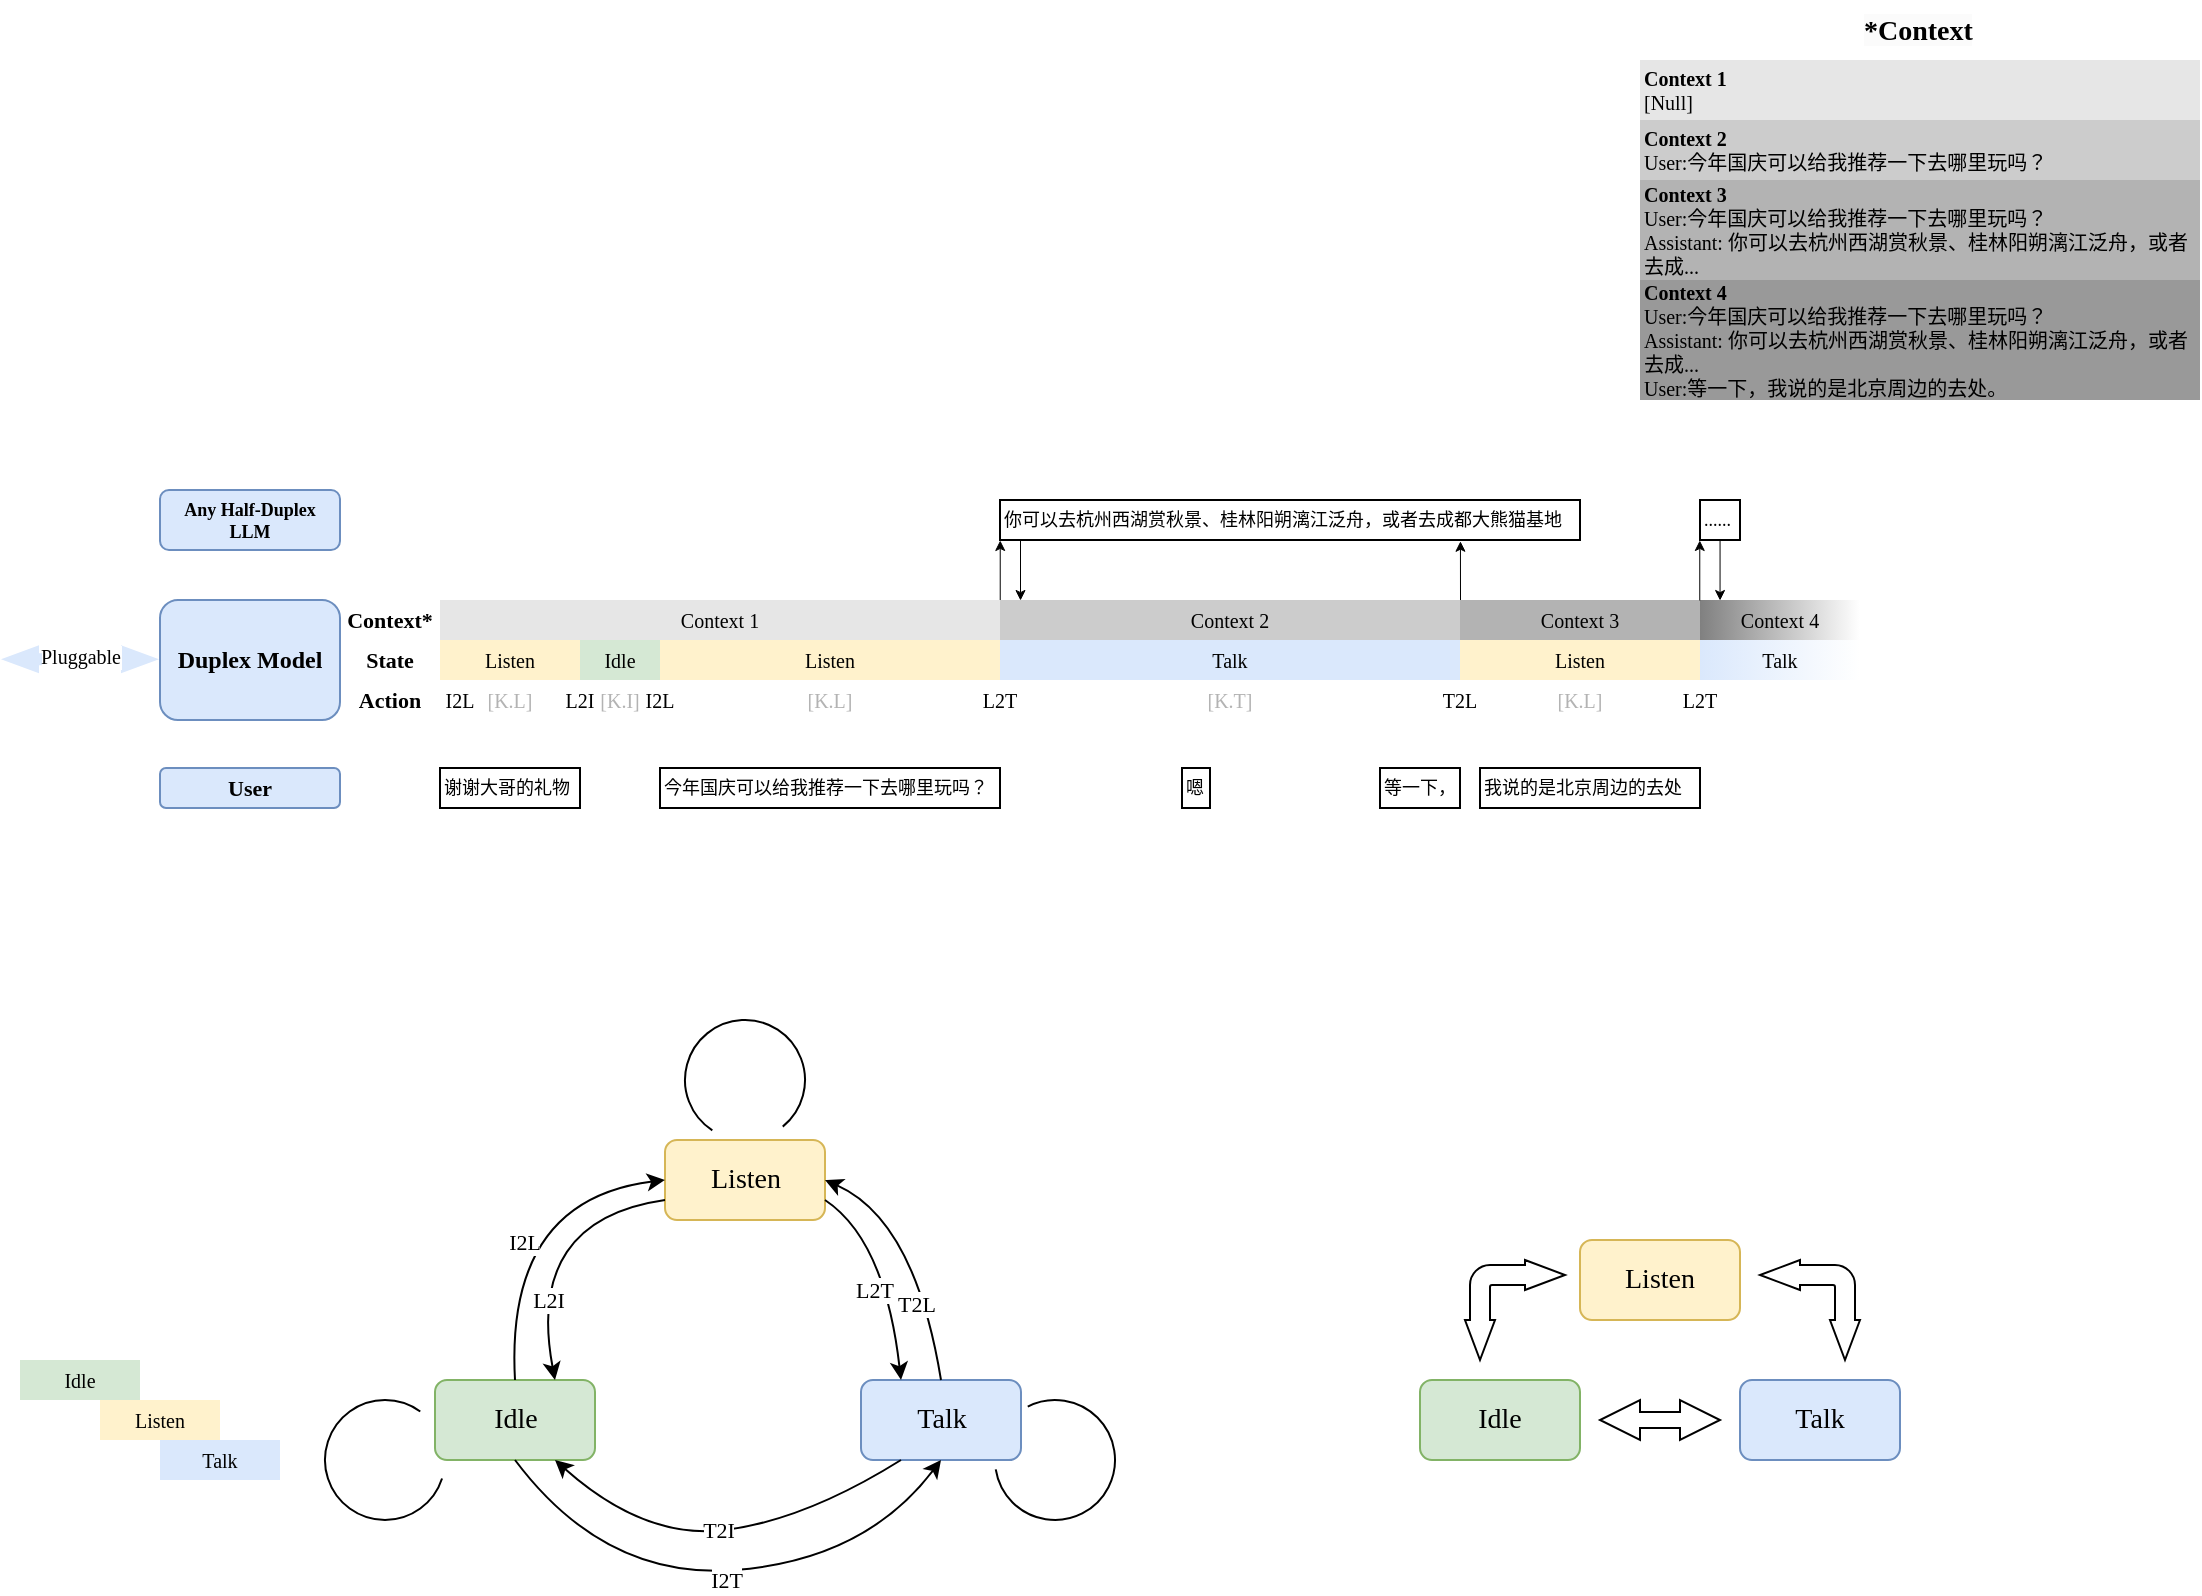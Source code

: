 <mxfile version="26.0.11">
  <diagram name="第 1 页" id="Wgpo2z5KQU_UvKr207dG">
    <mxGraphModel dx="848" dy="611" grid="1" gridSize="10" guides="1" tooltips="1" connect="1" arrows="1" fold="1" page="1" pageScale="1" pageWidth="1169" pageHeight="827" math="0" shadow="0">
      <root>
        <mxCell id="0" />
        <mxCell id="1" parent="0" />
        <mxCell id="Il0opDdOFkqLLMlfTNy--44" value="" style="shape=flexArrow;endArrow=classic;startArrow=classic;html=1;rounded=0;fillColor=#dae8fc;strokeColor=none;align=center;arcSize=16;width=6;startWidth=7;endWidth=7;" parent="1" edge="1">
          <mxGeometry width="100" height="100" relative="1" as="geometry">
            <mxPoint y="349.68" as="sourcePoint" />
            <mxPoint x="80" y="349.68" as="targetPoint" />
          </mxGeometry>
        </mxCell>
        <mxCell id="Il0opDdOFkqLLMlfTNy--45" value="Pluggable" style="edgeLabel;html=1;align=center;verticalAlign=middle;resizable=0;points=[];fontSize=10;fontFamily=Times New Roman;spacing=0;" parent="Il0opDdOFkqLLMlfTNy--44" vertex="1" connectable="0">
          <mxGeometry relative="1" as="geometry">
            <mxPoint y="-2" as="offset" />
          </mxGeometry>
        </mxCell>
        <mxCell id="Il0opDdOFkqLLMlfTNy--1" value="&lt;font face=&quot;Times New Roman&quot;&gt;Any Half-Duplex LLM&lt;/font&gt;" style="rounded=1;whiteSpace=wrap;html=1;fontSize=9;fillColor=#dae8fc;strokeColor=#6c8ebf;fontStyle=1" parent="1" vertex="1">
          <mxGeometry x="80" y="265" width="90" height="30" as="geometry" />
        </mxCell>
        <mxCell id="Il0opDdOFkqLLMlfTNy--2" value="&lt;font face=&quot;Times New Roman&quot;&gt;Duplex Model&lt;/font&gt;" style="rounded=1;whiteSpace=wrap;html=1;fontSize=12;fillColor=#dae8fc;strokeColor=#6c8ebf;glass=0;shadow=0;comic=0;enumerate=0;fontStyle=1" parent="1" vertex="1">
          <mxGeometry x="80" y="320" width="90" height="60" as="geometry" />
        </mxCell>
        <mxCell id="Il0opDdOFkqLLMlfTNy--3" value="&lt;font face=&quot;Times New Roman&quot;&gt;User&lt;/font&gt;" style="rounded=1;whiteSpace=wrap;html=1;fontSize=11;fillColor=#dae8fc;strokeColor=#6c8ebf;fontStyle=1" parent="1" vertex="1">
          <mxGeometry x="80" y="404" width="90" height="20" as="geometry" />
        </mxCell>
        <mxCell id="Il0opDdOFkqLLMlfTNy--6" value="Idle" style="rounded=0;whiteSpace=wrap;html=1;strokeColor=none;fillColor=#d5e8d4;fontSize=10;fontFamily=Times New Roman;" parent="1" vertex="1">
          <mxGeometry x="290" y="340" width="40" height="20" as="geometry" />
        </mxCell>
        <mxCell id="Il0opDdOFkqLLMlfTNy--38" value="State" style="text;html=1;align=center;verticalAlign=middle;whiteSpace=wrap;rounded=0;fontSize=11;fontFamily=Times New Roman;fontStyle=1" parent="1" vertex="1">
          <mxGeometry x="180" y="340" width="30" height="20" as="geometry" />
        </mxCell>
        <mxCell id="Il0opDdOFkqLLMlfTNy--41" value="Idle" style="rounded=0;whiteSpace=wrap;html=1;strokeColor=none;fillColor=#d5e8d4;fontSize=10;fontFamily=Times New Roman;" parent="1" vertex="1">
          <mxGeometry x="10" y="700" width="60" height="20" as="geometry" />
        </mxCell>
        <mxCell id="Il0opDdOFkqLLMlfTNy--42" value="Listen" style="rounded=0;whiteSpace=wrap;html=1;strokeColor=none;fillColor=#fff2cc;fontSize=10;fontFamily=Times New Roman;" parent="1" vertex="1">
          <mxGeometry x="50" y="720" width="60" height="20" as="geometry" />
        </mxCell>
        <mxCell id="Il0opDdOFkqLLMlfTNy--43" value="Talk" style="rounded=0;whiteSpace=wrap;html=1;strokeColor=none;fillColor=#dae8fc;fontSize=10;fontFamily=Times New Roman;" parent="1" vertex="1">
          <mxGeometry x="80" y="740" width="60" height="20" as="geometry" />
        </mxCell>
        <mxCell id="Il0opDdOFkqLLMlfTNy--48" value="Context*" style="text;html=1;align=center;verticalAlign=middle;whiteSpace=wrap;rounded=0;fontSize=11;fontFamily=Times New Roman;fontStyle=1" parent="1" vertex="1">
          <mxGeometry x="170" y="320" width="50" height="20" as="geometry" />
        </mxCell>
        <mxCell id="0ZnC7ItmRe5CXQBOQ3J_-1" value="谢谢大哥的礼物" style="rounded=0;whiteSpace=wrap;html=1;fontSize=9;fontFamily=Times New Roman;align=left;" vertex="1" parent="1">
          <mxGeometry x="220" y="404" width="70" height="20" as="geometry" />
        </mxCell>
        <mxCell id="0ZnC7ItmRe5CXQBOQ3J_-2" value="今年国庆可以给我推荐一下去哪里玩吗？" style="rounded=0;whiteSpace=wrap;html=1;fontSize=9;fontFamily=Times New Roman;align=left;" vertex="1" parent="1">
          <mxGeometry x="330" y="404" width="170" height="20" as="geometry" />
        </mxCell>
        <mxCell id="0ZnC7ItmRe5CXQBOQ3J_-3" value="Listen" style="rounded=0;whiteSpace=wrap;html=1;strokeColor=none;fillColor=#fff2cc;fontSize=10;fontFamily=Times New Roman;" vertex="1" parent="1">
          <mxGeometry x="220" y="340" width="70" height="20" as="geometry" />
        </mxCell>
        <mxCell id="0ZnC7ItmRe5CXQBOQ3J_-5" value="Listen" style="rounded=0;whiteSpace=wrap;html=1;strokeColor=none;fillColor=#fff2cc;fontSize=10;fontFamily=Times New Roman;" vertex="1" parent="1">
          <mxGeometry x="330" y="340" width="170" height="20" as="geometry" />
        </mxCell>
        <mxCell id="0ZnC7ItmRe5CXQBOQ3J_-6" value="Talk" style="rounded=0;whiteSpace=wrap;html=1;strokeColor=none;fillColor=#dae8fc;fontSize=10;fontFamily=Times New Roman;" vertex="1" parent="1">
          <mxGeometry x="500" y="340" width="230" height="20" as="geometry" />
        </mxCell>
        <mxCell id="0ZnC7ItmRe5CXQBOQ3J_-7" value="" style="endArrow=classic;html=1;rounded=0;fontSize=9;strokeWidth=0.5;curved=0;endSize=4;startSize=4;" edge="1" parent="1">
          <mxGeometry width="50" height="50" relative="1" as="geometry">
            <mxPoint x="499.86" y="320" as="sourcePoint" />
            <mxPoint x="499.86" y="290" as="targetPoint" />
            <Array as="points" />
          </mxGeometry>
        </mxCell>
        <mxCell id="0ZnC7ItmRe5CXQBOQ3J_-8" value="嗯" style="rounded=0;whiteSpace=wrap;html=1;fontSize=9;fontFamily=Times New Roman;align=left;" vertex="1" parent="1">
          <mxGeometry x="591" y="404" width="14" height="20" as="geometry" />
        </mxCell>
        <mxCell id="0ZnC7ItmRe5CXQBOQ3J_-9" value="L2I" style="text;html=1;align=center;verticalAlign=middle;whiteSpace=wrap;rounded=0;fontSize=10;fontFamily=Times New Roman;" vertex="1" parent="1">
          <mxGeometry x="280" y="360" width="20" height="20" as="geometry" />
        </mxCell>
        <mxCell id="0ZnC7ItmRe5CXQBOQ3J_-10" value="I2L" style="text;html=1;align=center;verticalAlign=middle;whiteSpace=wrap;rounded=0;fontSize=10;fontFamily=Times New Roman;" vertex="1" parent="1">
          <mxGeometry x="320" y="360" width="20" height="20" as="geometry" />
        </mxCell>
        <mxCell id="0ZnC7ItmRe5CXQBOQ3J_-11" value="L2T" style="text;html=1;align=center;verticalAlign=middle;whiteSpace=wrap;rounded=0;fontSize=10;fontFamily=Times New Roman;" vertex="1" parent="1">
          <mxGeometry x="490" y="360" width="20" height="20" as="geometry" />
        </mxCell>
        <mxCell id="0ZnC7ItmRe5CXQBOQ3J_-12" value="[K.L]" style="text;html=1;align=center;verticalAlign=middle;whiteSpace=wrap;rounded=0;fontSize=10;fontFamily=Times New Roman;fontColor=#B3B3B3;" vertex="1" parent="1">
          <mxGeometry x="245" y="360" width="20" height="20" as="geometry" />
        </mxCell>
        <mxCell id="0ZnC7ItmRe5CXQBOQ3J_-15" value="Action" style="text;html=1;align=center;verticalAlign=middle;whiteSpace=wrap;rounded=0;fontSize=11;fontFamily=Times New Roman;fontStyle=1" vertex="1" parent="1">
          <mxGeometry x="180" y="360" width="30" height="20" as="geometry" />
        </mxCell>
        <mxCell id="0ZnC7ItmRe5CXQBOQ3J_-17" value="[K.L]" style="text;html=1;align=center;verticalAlign=middle;whiteSpace=wrap;rounded=0;fontSize=10;fontFamily=Times New Roman;fontColor=#B3B3B3;" vertex="1" parent="1">
          <mxGeometry x="405" y="360" width="20" height="20" as="geometry" />
        </mxCell>
        <mxCell id="0ZnC7ItmRe5CXQBOQ3J_-18" value="[K.T]" style="text;html=1;align=center;verticalAlign=middle;whiteSpace=wrap;rounded=0;fontSize=10;fontFamily=Times New Roman;fontColor=#B3B3B3;" vertex="1" parent="1">
          <mxGeometry x="605" y="360" width="20" height="20" as="geometry" />
        </mxCell>
        <mxCell id="0ZnC7ItmRe5CXQBOQ3J_-19" value="[K.I]" style="text;html=1;align=center;verticalAlign=middle;whiteSpace=wrap;rounded=0;fontSize=10;fontFamily=Times New Roman;fontColor=#B3B3B3;" vertex="1" parent="1">
          <mxGeometry x="300" y="360" width="20" height="20" as="geometry" />
        </mxCell>
        <mxCell id="0ZnC7ItmRe5CXQBOQ3J_-25" value="你可以去杭州西湖赏秋景、桂林阳朔漓江泛舟，或者去成都大熊猫基地" style="rounded=0;whiteSpace=wrap;html=1;fontSize=9;fontFamily=Times New Roman;align=left;" vertex="1" parent="1">
          <mxGeometry x="500" y="270" width="290" height="20" as="geometry" />
        </mxCell>
        <mxCell id="0ZnC7ItmRe5CXQBOQ3J_-26" value="我说的是北京周边的去处" style="rounded=0;whiteSpace=wrap;html=1;fontSize=9;fontFamily=Times New Roman;align=left;" vertex="1" parent="1">
          <mxGeometry x="740" y="404" width="110" height="20" as="geometry" />
        </mxCell>
        <mxCell id="0ZnC7ItmRe5CXQBOQ3J_-27" value="等一下，" style="rounded=0;whiteSpace=wrap;html=1;fontSize=9;fontFamily=Times New Roman;align=left;" vertex="1" parent="1">
          <mxGeometry x="690" y="404" width="40" height="20" as="geometry" />
        </mxCell>
        <mxCell id="0ZnC7ItmRe5CXQBOQ3J_-28" value="Listen" style="rounded=0;whiteSpace=wrap;html=1;strokeColor=none;fillColor=#fff2cc;fontSize=10;fontFamily=Times New Roman;" vertex="1" parent="1">
          <mxGeometry x="730" y="340" width="120" height="20" as="geometry" />
        </mxCell>
        <mxCell id="0ZnC7ItmRe5CXQBOQ3J_-29" value="" style="endArrow=classic;html=1;rounded=0;fontSize=9;strokeWidth=0.5;curved=0;endSize=4;startSize=4;entryX=0.793;entryY=1.019;entryDx=0;entryDy=0;entryPerimeter=0;" edge="1" parent="1" target="0ZnC7ItmRe5CXQBOQ3J_-25">
          <mxGeometry width="50" height="50" relative="1" as="geometry">
            <mxPoint x="730" y="320" as="sourcePoint" />
            <mxPoint x="730" y="300" as="targetPoint" />
            <Array as="points" />
          </mxGeometry>
        </mxCell>
        <mxCell id="0ZnC7ItmRe5CXQBOQ3J_-30" value="" style="shape=image;html=1;verticalAlign=top;verticalLabelPosition=bottom;labelBackgroundColor=#ffffff;imageAspect=0;aspect=fixed;image=https://cdn0.iconfinder.com/data/icons/phosphor-bold-vol-3-1/256/knife-duotone-128.png" vertex="1" parent="1">
          <mxGeometry x="720" y="250" width="20" height="20" as="geometry" />
        </mxCell>
        <mxCell id="0ZnC7ItmRe5CXQBOQ3J_-33" value="Context 1" style="rounded=0;whiteSpace=wrap;html=1;strokeColor=none;fillColor=#E6E6E6;fontSize=10;fontFamily=Times New Roman;" vertex="1" parent="1">
          <mxGeometry x="220" y="320" width="280" height="20" as="geometry" />
        </mxCell>
        <mxCell id="0ZnC7ItmRe5CXQBOQ3J_-34" value="Context 2" style="rounded=0;whiteSpace=wrap;html=1;strokeColor=none;fillColor=#CCCCCC;fontSize=10;fontFamily=Times New Roman;" vertex="1" parent="1">
          <mxGeometry x="500" y="320" width="230" height="20" as="geometry" />
        </mxCell>
        <mxCell id="0ZnC7ItmRe5CXQBOQ3J_-35" value="Context 3" style="rounded=0;whiteSpace=wrap;html=1;strokeColor=none;fillColor=#B3B3B3;fontSize=10;fontFamily=Times New Roman;" vertex="1" parent="1">
          <mxGeometry x="730" y="320" width="120" height="20" as="geometry" />
        </mxCell>
        <mxCell id="0ZnC7ItmRe5CXQBOQ3J_-36" value="Context 4" style="rounded=0;whiteSpace=wrap;html=1;strokeColor=none;fillColor=#808080;fontSize=10;fontFamily=Times New Roman;gradientColor=#FFFFFF;gradientDirection=east;" vertex="1" parent="1">
          <mxGeometry x="850" y="320" width="80" height="20" as="geometry" />
        </mxCell>
        <mxCell id="0ZnC7ItmRe5CXQBOQ3J_-37" value="T2L" style="text;html=1;align=center;verticalAlign=middle;whiteSpace=wrap;rounded=0;fontSize=10;fontFamily=Times New Roman;" vertex="1" parent="1">
          <mxGeometry x="720" y="360" width="20" height="20" as="geometry" />
        </mxCell>
        <mxCell id="0ZnC7ItmRe5CXQBOQ3J_-38" value="[K.L]" style="text;html=1;align=center;verticalAlign=middle;whiteSpace=wrap;rounded=0;fontSize=10;fontFamily=Times New Roman;fontColor=#B3B3B3;" vertex="1" parent="1">
          <mxGeometry x="780" y="360" width="20" height="20" as="geometry" />
        </mxCell>
        <mxCell id="0ZnC7ItmRe5CXQBOQ3J_-40" value="I2L" style="text;html=1;align=center;verticalAlign=middle;whiteSpace=wrap;rounded=0;fontSize=10;fontFamily=Times New Roman;" vertex="1" parent="1">
          <mxGeometry x="220" y="360" width="20" height="20" as="geometry" />
        </mxCell>
        <mxCell id="0ZnC7ItmRe5CXQBOQ3J_-44" value="......" style="rounded=0;whiteSpace=wrap;html=1;fontSize=9;fontFamily=Times New Roman;align=left;" vertex="1" parent="1">
          <mxGeometry x="850" y="270" width="20" height="20" as="geometry" />
        </mxCell>
        <mxCell id="0ZnC7ItmRe5CXQBOQ3J_-45" value="Talk" style="rounded=0;whiteSpace=wrap;html=1;strokeColor=none;fillColor=#dae8fc;fontSize=10;fontFamily=Times New Roman;gradientColor=#FFFFFF;gradientDirection=east;" vertex="1" parent="1">
          <mxGeometry x="850" y="340" width="80" height="20" as="geometry" />
        </mxCell>
        <mxCell id="0ZnC7ItmRe5CXQBOQ3J_-46" value="L2T" style="text;html=1;align=center;verticalAlign=middle;whiteSpace=wrap;rounded=0;fontSize=10;fontFamily=Times New Roman;" vertex="1" parent="1">
          <mxGeometry x="840" y="360" width="20" height="20" as="geometry" />
        </mxCell>
        <mxCell id="0ZnC7ItmRe5CXQBOQ3J_-54" value="" style="group" vertex="1" connectable="0" parent="1">
          <mxGeometry x="820" y="20" width="280" height="200" as="geometry" />
        </mxCell>
        <mxCell id="0ZnC7ItmRe5CXQBOQ3J_-49" value="&lt;div style=&quot;text-align: center;&quot;&gt;&lt;b style=&quot;background-color: transparent; color: light-dark(rgb(0, 0, 0), rgb(255, 255, 255));&quot;&gt;Context 1&lt;/b&gt;&lt;/div&gt;&lt;div&gt;[Null]&lt;/div&gt;" style="rounded=0;whiteSpace=wrap;html=1;strokeColor=none;fillColor=#E6E6E6;fontSize=10;fontFamily=Times New Roman;align=left;verticalAlign=middle;" vertex="1" parent="0ZnC7ItmRe5CXQBOQ3J_-54">
          <mxGeometry y="30" width="280" height="30" as="geometry" />
        </mxCell>
        <mxCell id="0ZnC7ItmRe5CXQBOQ3J_-50" value="&lt;div style=&quot;&quot;&gt;&lt;b style=&quot;background-color: transparent; color: light-dark(rgb(0, 0, 0), rgb(255, 255, 255));&quot;&gt;Context 2&lt;/b&gt;&lt;/div&gt;&lt;div style=&quot;&quot;&gt;&lt;span style=&quot;background-color: transparent; color: light-dark(rgb(0, 0, 0), rgb(255, 255, 255));&quot;&gt;User:今年国庆可以给我推荐一下去哪里玩吗？&lt;/span&gt;&lt;/div&gt;" style="rounded=0;whiteSpace=wrap;html=1;strokeColor=none;fillColor=#CCCCCC;fontSize=10;fontFamily=Times New Roman;verticalAlign=middle;align=left;" vertex="1" parent="0ZnC7ItmRe5CXQBOQ3J_-54">
          <mxGeometry y="60" width="280" height="30" as="geometry" />
        </mxCell>
        <mxCell id="0ZnC7ItmRe5CXQBOQ3J_-51" value="&lt;div style=&quot;&quot;&gt;&lt;span style=&quot;background-color: transparent; color: light-dark(rgb(0, 0, 0), rgb(255, 255, 255));&quot;&gt;&lt;b&gt;Context 3&lt;/b&gt;&lt;/span&gt;&lt;/div&gt;&lt;div&gt;&lt;div style=&quot;&quot;&gt;&lt;span style=&quot;background-color: transparent; color: light-dark(rgb(0, 0, 0), rgb(255, 255, 255));&quot;&gt;User:今年国庆可以给我推荐一下去哪里玩吗？&lt;/span&gt;&lt;/div&gt;&lt;font&gt;&lt;span style=&quot;&quot;&gt;Assistant: 你可以去杭州西湖赏秋景、桂林阳朔漓江泛舟，或者去成...&lt;/span&gt;&lt;/font&gt;&lt;/div&gt;" style="rounded=0;whiteSpace=wrap;html=1;strokeColor=none;fillColor=#B3B3B3;fontSize=10;fontFamily=Times New Roman;verticalAlign=middle;align=left;" vertex="1" parent="0ZnC7ItmRe5CXQBOQ3J_-54">
          <mxGeometry y="90" width="280" height="50" as="geometry" />
        </mxCell>
        <mxCell id="0ZnC7ItmRe5CXQBOQ3J_-52" value="&lt;div style=&quot;&quot;&gt;&lt;span style=&quot;background-color: transparent; color: light-dark(rgb(0, 0, 0), rgb(255, 255, 255));&quot;&gt;&lt;b&gt;Context 4&lt;/b&gt;&lt;/span&gt;&lt;/div&gt;&lt;div&gt;&lt;font&gt;&lt;span style=&quot;&quot;&gt;User:今年国庆可以给我推荐一下去哪里玩吗？&lt;/span&gt;&lt;br style=&quot;&quot;&gt;&lt;span style=&quot;&quot;&gt;Assistant: 你可以去杭州西湖赏秋景、桂林阳朔漓江泛舟，或者去成...&lt;br&gt;&lt;/span&gt;&lt;font&gt;User:等一下，我说的是北京周边的去处。&lt;/font&gt;&lt;span style=&quot;&quot;&gt;&lt;/span&gt;&lt;/font&gt;&lt;/div&gt;" style="rounded=0;whiteSpace=wrap;html=1;strokeColor=none;fillColor=#999999;fontSize=10;fontFamily=Times New Roman;verticalAlign=middle;align=left;" vertex="1" parent="0ZnC7ItmRe5CXQBOQ3J_-54">
          <mxGeometry y="140" width="280" height="60" as="geometry" />
        </mxCell>
        <mxCell id="0ZnC7ItmRe5CXQBOQ3J_-53" value="&lt;b style=&quot;forced-color-adjust: none; color: rgb(0, 0, 0); font-family: Helvetica; font-size: 14px; font-style: normal; font-variant-ligatures: normal; font-variant-caps: normal; letter-spacing: normal; orphans: 2; text-align: center; text-indent: 0px; text-transform: none; widows: 2; word-spacing: 0px; -webkit-text-stroke-width: 0px; white-space: normal; background-color: rgb(251, 251, 251); text-decoration-thickness: initial; text-decoration-style: initial; text-decoration-color: initial;&quot;&gt;&lt;font face=&quot;Times New Roman&quot; style=&quot;forced-color-adjust: none;&quot;&gt;*Context&lt;/font&gt;&lt;/b&gt;" style="text;whiteSpace=wrap;html=1;" vertex="1" parent="0ZnC7ItmRe5CXQBOQ3J_-54">
          <mxGeometry x="110" width="60" height="30" as="geometry" />
        </mxCell>
        <mxCell id="0ZnC7ItmRe5CXQBOQ3J_-55" value="" style="endArrow=classic;html=1;rounded=0;fontSize=9;strokeWidth=0.5;curved=0;endSize=4;startSize=4;" edge="1" parent="1">
          <mxGeometry width="50" height="50" relative="1" as="geometry">
            <mxPoint x="510" y="290" as="sourcePoint" />
            <mxPoint x="510" y="320" as="targetPoint" />
            <Array as="points" />
          </mxGeometry>
        </mxCell>
        <mxCell id="0ZnC7ItmRe5CXQBOQ3J_-56" value="" style="endArrow=classic;html=1;rounded=0;fontSize=9;strokeWidth=0.5;curved=0;endSize=4;startSize=4;" edge="1" parent="1">
          <mxGeometry width="50" height="50" relative="1" as="geometry">
            <mxPoint x="849.64" y="320" as="sourcePoint" />
            <mxPoint x="849.64" y="290" as="targetPoint" />
            <Array as="points" />
          </mxGeometry>
        </mxCell>
        <mxCell id="0ZnC7ItmRe5CXQBOQ3J_-57" value="" style="endArrow=classic;html=1;rounded=0;fontSize=9;strokeWidth=0.5;curved=0;endSize=4;startSize=4;" edge="1" parent="1">
          <mxGeometry width="50" height="50" relative="1" as="geometry">
            <mxPoint x="859.78" y="290" as="sourcePoint" />
            <mxPoint x="859.78" y="320" as="targetPoint" />
            <Array as="points" />
          </mxGeometry>
        </mxCell>
        <mxCell id="0ZnC7ItmRe5CXQBOQ3J_-59" value="Listen" style="rounded=1;whiteSpace=wrap;html=1;fillColor=#fff2cc;strokeColor=#d6b656;fontSize=14;fontFamily=Times New Roman;" vertex="1" parent="1">
          <mxGeometry x="332.5" y="590" width="80" height="40" as="geometry" />
        </mxCell>
        <mxCell id="0ZnC7ItmRe5CXQBOQ3J_-60" value="Idle" style="rounded=1;whiteSpace=wrap;html=1;fillColor=#d5e8d4;strokeColor=#82b366;fontSize=14;fontFamily=Times New Roman;" vertex="1" parent="1">
          <mxGeometry x="217.5" y="710" width="80" height="40" as="geometry" />
        </mxCell>
        <mxCell id="0ZnC7ItmRe5CXQBOQ3J_-61" value="Talk" style="rounded=1;whiteSpace=wrap;html=1;fillColor=#dae8fc;strokeColor=#6c8ebf;fontSize=14;fontFamily=Times New Roman;" vertex="1" parent="1">
          <mxGeometry x="430.5" y="710" width="80" height="40" as="geometry" />
        </mxCell>
        <mxCell id="0ZnC7ItmRe5CXQBOQ3J_-62" value="" style="curved=1;endArrow=classic;html=1;rounded=0;exitX=0.5;exitY=0;exitDx=0;exitDy=0;entryX=0;entryY=0.5;entryDx=0;entryDy=0;" edge="1" parent="1" source="0ZnC7ItmRe5CXQBOQ3J_-60" target="0ZnC7ItmRe5CXQBOQ3J_-59">
          <mxGeometry width="50" height="50" relative="1" as="geometry">
            <mxPoint x="232.5" y="680" as="sourcePoint" />
            <mxPoint x="292.5" y="610" as="targetPoint" />
            <Array as="points">
              <mxPoint x="252.5" y="620" />
            </Array>
          </mxGeometry>
        </mxCell>
        <mxCell id="0ZnC7ItmRe5CXQBOQ3J_-68" value="I2L" style="edgeLabel;html=1;align=center;verticalAlign=middle;resizable=0;points=[];fontFamily=Times New Roman;" vertex="1" connectable="0" parent="0ZnC7ItmRe5CXQBOQ3J_-62">
          <mxGeometry x="-0.197" y="-8" relative="1" as="geometry">
            <mxPoint as="offset" />
          </mxGeometry>
        </mxCell>
        <mxCell id="0ZnC7ItmRe5CXQBOQ3J_-63" value="" style="curved=1;endArrow=classic;html=1;rounded=0;exitX=0.5;exitY=0;exitDx=0;exitDy=0;entryX=1;entryY=0.5;entryDx=0;entryDy=0;" edge="1" parent="1" source="0ZnC7ItmRe5CXQBOQ3J_-61" target="0ZnC7ItmRe5CXQBOQ3J_-59">
          <mxGeometry width="50" height="50" relative="1" as="geometry">
            <mxPoint x="422.5" y="630" as="sourcePoint" />
            <mxPoint x="392.5" y="610" as="targetPoint" />
            <Array as="points">
              <mxPoint x="457.5" y="630" />
            </Array>
          </mxGeometry>
        </mxCell>
        <mxCell id="0ZnC7ItmRe5CXQBOQ3J_-71" value="T2L" style="edgeLabel;html=1;align=center;verticalAlign=middle;resizable=0;points=[];fontFamily=Times New Roman;" vertex="1" connectable="0" parent="0ZnC7ItmRe5CXQBOQ3J_-63">
          <mxGeometry x="-0.386" y="6" relative="1" as="geometry">
            <mxPoint as="offset" />
          </mxGeometry>
        </mxCell>
        <mxCell id="0ZnC7ItmRe5CXQBOQ3J_-64" value="" style="curved=1;endArrow=classic;html=1;rounded=0;exitX=0;exitY=0.75;exitDx=0;exitDy=0;flowAnimation=0;entryX=0.75;entryY=0;entryDx=0;entryDy=0;" edge="1" parent="1" source="0ZnC7ItmRe5CXQBOQ3J_-59" target="0ZnC7ItmRe5CXQBOQ3J_-60">
          <mxGeometry width="50" height="50" relative="1" as="geometry">
            <mxPoint x="322.5" y="620" as="sourcePoint" />
            <mxPoint x="262.5" y="710" as="targetPoint" />
            <Array as="points">
              <mxPoint x="262.5" y="630" />
            </Array>
          </mxGeometry>
        </mxCell>
        <mxCell id="0ZnC7ItmRe5CXQBOQ3J_-69" value="L2I" style="edgeLabel;html=1;align=center;verticalAlign=middle;resizable=0;points=[];fontFamily=Times New Roman;" vertex="1" connectable="0" parent="0ZnC7ItmRe5CXQBOQ3J_-64">
          <mxGeometry x="0.475" y="4" relative="1" as="geometry">
            <mxPoint as="offset" />
          </mxGeometry>
        </mxCell>
        <mxCell id="0ZnC7ItmRe5CXQBOQ3J_-65" value="" style="curved=1;endArrow=classic;html=1;rounded=0;entryX=0.25;entryY=0;entryDx=0;entryDy=0;exitX=1;exitY=0.75;exitDx=0;exitDy=0;" edge="1" parent="1" source="0ZnC7ItmRe5CXQBOQ3J_-59" target="0ZnC7ItmRe5CXQBOQ3J_-61">
          <mxGeometry width="50" height="50" relative="1" as="geometry">
            <mxPoint x="392.5" y="620" as="sourcePoint" />
            <mxPoint x="467.5" y="720" as="targetPoint" />
            <Array as="points">
              <mxPoint x="442.5" y="640" />
            </Array>
          </mxGeometry>
        </mxCell>
        <mxCell id="0ZnC7ItmRe5CXQBOQ3J_-70" value="L2T" style="edgeLabel;html=1;align=center;verticalAlign=middle;resizable=0;points=[];fontFamily=Times New Roman;" vertex="1" connectable="0" parent="0ZnC7ItmRe5CXQBOQ3J_-65">
          <mxGeometry x="0.123" y="-9" relative="1" as="geometry">
            <mxPoint as="offset" />
          </mxGeometry>
        </mxCell>
        <mxCell id="0ZnC7ItmRe5CXQBOQ3J_-66" value="" style="curved=1;endArrow=classic;html=1;rounded=0;entryX=0.5;entryY=1;entryDx=0;entryDy=0;exitX=0.5;exitY=1;exitDx=0;exitDy=0;" edge="1" parent="1" source="0ZnC7ItmRe5CXQBOQ3J_-60" target="0ZnC7ItmRe5CXQBOQ3J_-61">
          <mxGeometry width="50" height="50" relative="1" as="geometry">
            <mxPoint x="282.5" y="820" as="sourcePoint" />
            <mxPoint x="332.5" y="770" as="targetPoint" />
            <Array as="points">
              <mxPoint x="302.5" y="810" />
              <mxPoint x="432.5" y="800" />
            </Array>
          </mxGeometry>
        </mxCell>
        <mxCell id="0ZnC7ItmRe5CXQBOQ3J_-73" value="I2T" style="edgeLabel;html=1;align=center;verticalAlign=middle;resizable=0;points=[];fontFamily=Times New Roman;" vertex="1" connectable="0" parent="0ZnC7ItmRe5CXQBOQ3J_-66">
          <mxGeometry x="-0.167" y="2" relative="1" as="geometry">
            <mxPoint x="24" y="5" as="offset" />
          </mxGeometry>
        </mxCell>
        <mxCell id="0ZnC7ItmRe5CXQBOQ3J_-67" value="" style="curved=1;endArrow=classic;html=1;rounded=0;entryX=0.75;entryY=1;entryDx=0;entryDy=0;exitX=0.25;exitY=1;exitDx=0;exitDy=0;" edge="1" parent="1" source="0ZnC7ItmRe5CXQBOQ3J_-61" target="0ZnC7ItmRe5CXQBOQ3J_-60">
          <mxGeometry width="50" height="50" relative="1" as="geometry">
            <mxPoint x="487.5" y="760" as="sourcePoint" />
            <mxPoint x="247.5" y="760" as="targetPoint" />
            <Array as="points">
              <mxPoint x="402.5" y="780" />
              <mxPoint x="322.5" y="790" />
            </Array>
          </mxGeometry>
        </mxCell>
        <mxCell id="0ZnC7ItmRe5CXQBOQ3J_-72" value="T2I" style="edgeLabel;html=1;align=center;verticalAlign=middle;resizable=0;points=[];fontFamily=Times New Roman;" vertex="1" connectable="0" parent="0ZnC7ItmRe5CXQBOQ3J_-67">
          <mxGeometry x="0.022" y="-1" relative="1" as="geometry">
            <mxPoint as="offset" />
          </mxGeometry>
        </mxCell>
        <mxCell id="0ZnC7ItmRe5CXQBOQ3J_-78" value="" style="verticalLabelPosition=bottom;verticalAlign=top;html=1;shape=mxgraph.basic.arc;startAngle=0.3;endAngle=0.1;strokeWidth=1;" vertex="1" parent="1">
          <mxGeometry x="162.5" y="720" width="60" height="60" as="geometry" />
        </mxCell>
        <mxCell id="0ZnC7ItmRe5CXQBOQ3J_-79" value="" style="verticalLabelPosition=bottom;verticalAlign=top;html=1;shape=mxgraph.basic.arc;startAngle=0.3;endAngle=0.1;strokeWidth=1;rotation=105;" vertex="1" parent="1">
          <mxGeometry x="342.5" y="530" width="60" height="60" as="geometry" />
        </mxCell>
        <mxCell id="0ZnC7ItmRe5CXQBOQ3J_-80" value="" style="verticalLabelPosition=bottom;verticalAlign=top;html=1;shape=mxgraph.basic.arc;startAngle=0.3;endAngle=0.1;strokeWidth=1;rotation=-135;" vertex="1" parent="1">
          <mxGeometry x="497.5" y="720" width="60" height="60" as="geometry" />
        </mxCell>
        <mxCell id="0ZnC7ItmRe5CXQBOQ3J_-81" value="Listen" style="rounded=1;whiteSpace=wrap;html=1;fillColor=#fff2cc;strokeColor=#d6b656;fontSize=14;fontFamily=Times New Roman;" vertex="1" parent="1">
          <mxGeometry x="790" y="640" width="80" height="40" as="geometry" />
        </mxCell>
        <mxCell id="0ZnC7ItmRe5CXQBOQ3J_-82" value="Idle" style="rounded=1;whiteSpace=wrap;html=1;fillColor=#d5e8d4;strokeColor=#82b366;fontSize=14;fontFamily=Times New Roman;" vertex="1" parent="1">
          <mxGeometry x="710" y="710" width="80" height="40" as="geometry" />
        </mxCell>
        <mxCell id="0ZnC7ItmRe5CXQBOQ3J_-83" value="Talk" style="rounded=1;whiteSpace=wrap;html=1;fillColor=#dae8fc;strokeColor=#6c8ebf;fontSize=14;fontFamily=Times New Roman;" vertex="1" parent="1">
          <mxGeometry x="870" y="710" width="80" height="40" as="geometry" />
        </mxCell>
        <mxCell id="0ZnC7ItmRe5CXQBOQ3J_-99" value="" style="html=1;shadow=0;dashed=0;align=center;verticalAlign=middle;shape=mxgraph.arrows2.bendDoubleArrow;dy=5;dx=20;arrowHead=15;rounded=1;" vertex="1" parent="1">
          <mxGeometry x="732.5" y="650" width="50" height="50" as="geometry" />
        </mxCell>
        <mxCell id="0ZnC7ItmRe5CXQBOQ3J_-101" value="" style="html=1;shadow=0;dashed=0;align=center;verticalAlign=middle;shape=mxgraph.arrows2.bendDoubleArrow;dy=5;dx=20;arrowHead=15;rounded=1;direction=south;" vertex="1" parent="1">
          <mxGeometry x="880" y="650" width="50" height="50" as="geometry" />
        </mxCell>
        <mxCell id="0ZnC7ItmRe5CXQBOQ3J_-102" value="" style="html=1;shadow=0;dashed=0;align=center;verticalAlign=middle;shape=mxgraph.arrows2.twoWayArrow;dy=0.6;dx=20;" vertex="1" parent="1">
          <mxGeometry x="800" y="720" width="60" height="20" as="geometry" />
        </mxCell>
      </root>
    </mxGraphModel>
  </diagram>
</mxfile>
